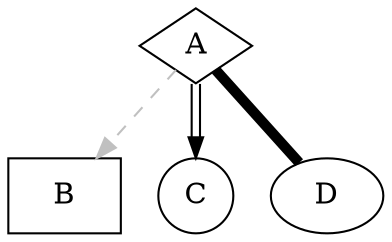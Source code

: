 digraph D {

  A [shape=diamond]
  B [shape=box]
  C [shape=circle]
 
  A -> B [style=dashed, color=grey]
  A -> C [color="black:invis:black"]
  A -> D [penwidth=5, arrowhead=none]

}
